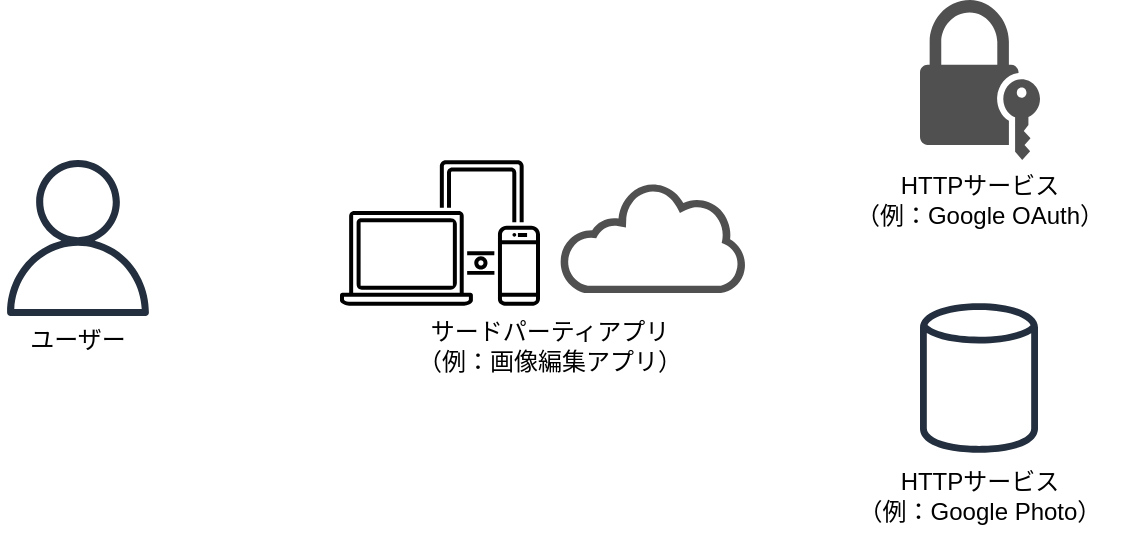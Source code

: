 <mxfile version="14.6.5" type="device"><diagram id="TEDcT-onZ1hjV2KoJmc-" name="ページ1"><mxGraphModel dx="530" dy="593" grid="1" gridSize="10" guides="1" tooltips="1" connect="1" arrows="1" fold="1" page="1" pageScale="1" pageWidth="1169" pageHeight="827" math="0" shadow="0"><root><mxCell id="0"/><mxCell id="1" parent="0"/><mxCell id="PowCmErdpAegv6z68Pct-2" value="" style="outlineConnect=0;fontColor=#232F3E;gradientColor=none;fillColor=#232F3E;strokeColor=none;dashed=0;verticalLabelPosition=bottom;verticalAlign=top;align=center;html=1;fontSize=12;fontStyle=0;aspect=fixed;pointerEvents=1;shape=mxgraph.aws4.user;" vertex="1" parent="1"><mxGeometry x="60" y="90" width="78" height="78" as="geometry"/></mxCell><mxCell id="PowCmErdpAegv6z68Pct-4" value="" style="pointerEvents=1;shadow=0;dashed=0;html=1;strokeColor=none;fillColor=#505050;labelPosition=center;verticalLabelPosition=bottom;outlineConnect=0;verticalAlign=top;align=center;shape=mxgraph.office.clouds.cloud;" vertex="1" parent="1"><mxGeometry x="340" y="101.5" width="94" height="55" as="geometry"/></mxCell><mxCell id="PowCmErdpAegv6z68Pct-5" value="" style="outlineConnect=0;gradientColor=none;fontColor=#545B64;strokeColor=none;dashed=0;verticalLabelPosition=bottom;verticalAlign=top;align=center;html=1;fontSize=12;fontStyle=0;aspect=fixed;shape=mxgraph.aws4.illustration_devices;pointerEvents=1;fillColor=#000000;" vertex="1" parent="1"><mxGeometry x="230" y="90" width="100" height="73" as="geometry"/></mxCell><mxCell id="PowCmErdpAegv6z68Pct-6" value="" style="pointerEvents=1;shadow=0;dashed=0;html=1;strokeColor=none;fillColor=#505050;labelPosition=center;verticalLabelPosition=bottom;verticalAlign=top;outlineConnect=0;align=center;shape=mxgraph.office.security.lock_with_key_security;" vertex="1" parent="1"><mxGeometry x="520" y="10" width="60" height="80" as="geometry"/></mxCell><mxCell id="PowCmErdpAegv6z68Pct-7" value="" style="outlineConnect=0;fontColor=#232F3E;gradientColor=none;fillColor=#232F3E;strokeColor=none;dashed=0;verticalLabelPosition=bottom;verticalAlign=top;align=center;html=1;fontSize=12;fontStyle=0;aspect=fixed;pointerEvents=1;shape=mxgraph.aws4.generic_database;" vertex="1" parent="1"><mxGeometry x="520" y="160" width="59" height="78" as="geometry"/></mxCell><mxCell id="PowCmErdpAegv6z68Pct-8" value="ユーザー" style="text;html=1;strokeColor=none;fillColor=none;align=center;verticalAlign=middle;whiteSpace=wrap;rounded=0;" vertex="1" parent="1"><mxGeometry x="69" y="170" width="60" height="20" as="geometry"/></mxCell><mxCell id="PowCmErdpAegv6z68Pct-9" value="サードパーティアプリ&lt;br&gt;（例：画像編集アプリ）" style="text;html=1;strokeColor=none;fillColor=none;align=center;verticalAlign=middle;whiteSpace=wrap;rounded=0;" vertex="1" parent="1"><mxGeometry x="260" y="163" width="150" height="40" as="geometry"/></mxCell><mxCell id="PowCmErdpAegv6z68Pct-10" value="HTTPサービス&lt;br&gt;（例：Google OAuth）" style="text;html=1;strokeColor=none;fillColor=none;align=center;verticalAlign=middle;whiteSpace=wrap;rounded=0;" vertex="1" parent="1"><mxGeometry x="475" y="90" width="150" height="40" as="geometry"/></mxCell><mxCell id="PowCmErdpAegv6z68Pct-11" value="HTTPサービス&lt;br&gt;（例：Google Photo）" style="text;html=1;strokeColor=none;fillColor=none;align=center;verticalAlign=middle;whiteSpace=wrap;rounded=0;" vertex="1" parent="1"><mxGeometry x="474.5" y="238" width="150" height="40" as="geometry"/></mxCell></root></mxGraphModel></diagram></mxfile>